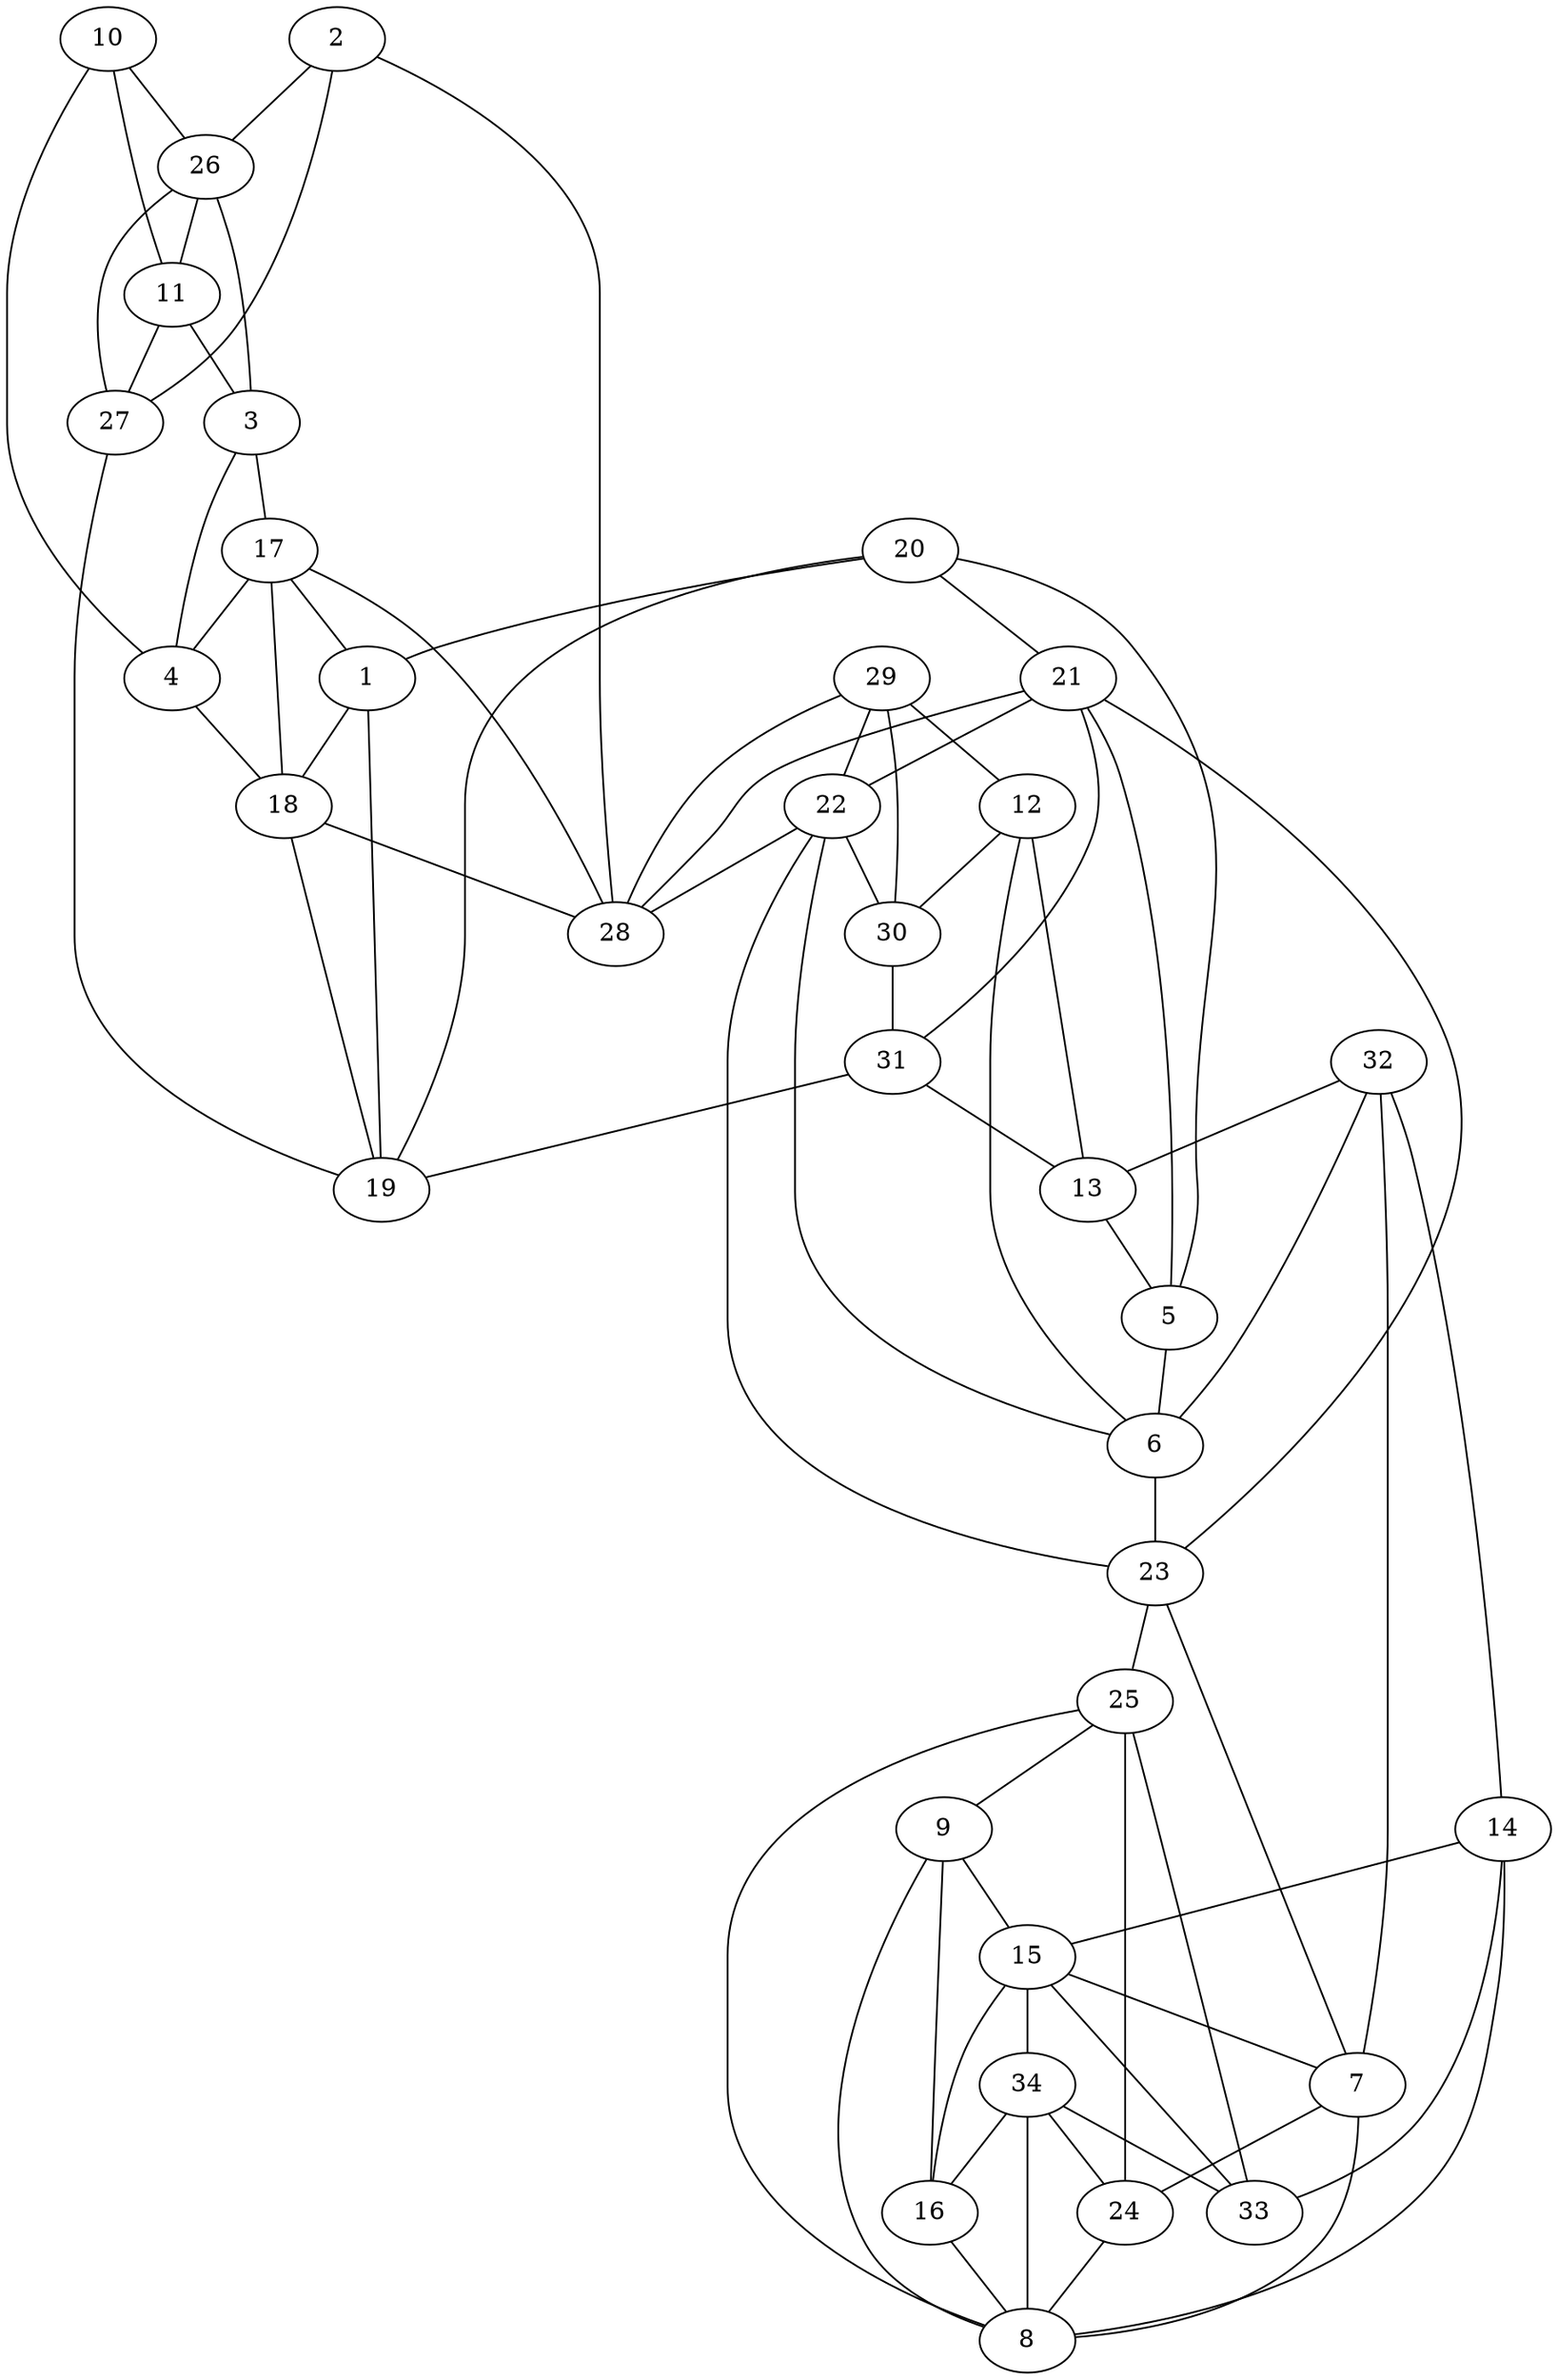 graph pdb1rgc {
	1	 [aaLength=17,
		sequence=SSDVSTAQAAGYKLHED,
		type=0];
	18	 [aaLength=4,
		sequence=SSSD,
		type=2];
	1 -- 18	 [distance0="12.25799",
		frequency=1,
		type0=1];
	19	 [aaLength=4,
		sequence=HEDG,
		type=2];
	1 -- 19	 [distance0="17.38882",
		frequency=1,
		type0=2];
	2	 [aaLength=17,
		sequence=SSDVSTAQAAGYKLHED,
		type=0];
	26	 [aaLength=4,
		sequence=CGSN,
		type=2];
	2 -- 26	 [distance0="17.36577",
		frequency=1,
		type0=2];
	27	 [aaLength=4,
		sequence=SSSD,
		type=2];
	2 -- 27	 [distance0="12.06956",
		frequency=1,
		type0=1];
	28	 [aaLength=4,
		sequence=HEDG,
		type=2];
	2 -- 28	 [distance0="17.41278",
		distance1="0.0",
		frequency=2,
		type0=3,
		type1=5];
	3	 [aaLength=3,
		sequence=YTC,
		type=1];
	17	 [aaLength=4,
		sequence=CGSN,
		type=2];
	3 -- 17	 [distance0="0.0",
		frequency=1,
		type0=5];
	4	 [aaLength=4,
		sequence=NCYS,
		type=1];
	3 -- 4	 [distance0="5.0",
		frequency=1,
		type0=2];
	4 -- 18	 [distance0="0.0",
		frequency=1,
		type0=5];
	5	 [aaLength=4,
		sequence=PHKY,
		type=1];
	6	 [aaLength=8,
		sequence=PYYEWPIL,
		type=1];
	5 -- 6	 [distance0="16.0",
		frequency=1,
		type0=2];
	21	 [aaLength=4,
		sequence=NYEG,
		type=2];
	5 -- 21	 [distance0="1.0",
		frequency=1,
		type0=4];
	23	 [aaLength=4,
		sequence=LSSG,
		type=2];
	6 -- 23	 [distance0="0.0",
		frequency=1,
		type0=5];
	7	 [aaLength=6,
		sequence=DRVVFN,
		type=1];
	8	 [aaLength=7,
		sequence=QLAGVIT,
		type=1];
	7 -- 8	 [distance0="9.0",
		frequency=1,
		type0=2];
	24	 [aaLength=4,
		sequence=NENN,
		type=2];
	7 -- 24	 [distance0="0.0",
		frequency=1,
		type0=5];
	25	 [aaLength=4,
		sequence=HTGA,
		type=2];
	8 -- 25	 [distance0="0.0",
		frequency=1,
		type0=5];
	9	 [aaLength=4,
		sequence=FVEC,
		type=1];
	9 -- 8	 [distance0="15.0",
		frequency=1,
		type0=2];
	15	 [aaLength=7,
		sequence=QLAGVIT,
		type=1];
	9 -- 15	 [distance0="15.0",
		frequency=1,
		type0=3];
	16	 [aaLength=4,
		sequence=FVEC,
		type=1];
	9 -- 16	 [distance0="0.0",
		frequency=1,
		type0=1];
	10	 [aaLength=3,
		sequence=YTC,
		type=1];
	10 -- 4	 [distance0="5.0",
		frequency=1,
		type0=2];
	11	 [aaLength=4,
		sequence=NCYS,
		type=1];
	10 -- 11	 [distance0="5.0",
		frequency=1,
		type0=3];
	10 -- 26	 [distance0="0.0",
		frequency=1,
		type0=5];
	11 -- 3	 [distance0="5.0",
		frequency=1,
		type0=2];
	11 -- 27	 [distance0="0.0",
		frequency=1,
		type0=5];
	12	 [aaLength=4,
		sequence=PHKY,
		type=1];
	12 -- 6	 [distance0="16.0",
		frequency=1,
		type0=2];
	13	 [aaLength=8,
		sequence=PYYEWPIL,
		type=1];
	12 -- 13	 [distance0="16.0",
		frequency=1,
		type0=3];
	30	 [aaLength=4,
		sequence=NYEG,
		type=2];
	12 -- 30	 [distance0="1.0",
		frequency=1,
		type0=4];
	13 -- 5	 [distance0="16.0",
		frequency=1,
		type0=2];
	14	 [aaLength=6,
		sequence=DRVVFN,
		type=1];
	14 -- 8	 [distance0="9.0",
		frequency=1,
		type0=2];
	14 -- 15	 [distance0="9.0",
		frequency=1,
		type0=3];
	33	 [aaLength=4,
		sequence=NENN,
		type=2];
	14 -- 33	 [distance0="0.0",
		frequency=1,
		type0=5];
	15 -- 7	 [distance0="9.0",
		frequency=1,
		type0=2];
	34	 [aaLength=4,
		sequence=HTGA,
		type=2];
	15 -- 34	 [distance0="0.0",
		frequency=1,
		type0=5];
	16 -- 8	 [distance0="15.0",
		frequency=1,
		type0=2];
	16 -- 15	 [distance0="15.0",
		frequency=1,
		type0=3];
	17 -- 1	 [distance0="17.72405",
		frequency=1,
		type0=2];
	17 -- 4	 [distance0="0.0",
		frequency=1,
		type0=5];
	17 -- 18	 [distance0="9.488407",
		frequency=1,
		type0=1];
	17 -- 28	 [distance0="33.76059",
		frequency=1,
		type0=3];
	18 -- 19	 [distance0="11.0",
		frequency=1,
		type0=4];
	18 -- 28	 [distance0="24.50847",
		frequency=1,
		type0=3];
	20	 [aaLength=4,
		sequence=GSNS,
		type=2];
	20 -- 1	 [distance0="25.43874",
		frequency=1,
		type0=3];
	20 -- 5	 [distance0="1.0",
		frequency=1,
		type0=4];
	20 -- 19	 [distance0="16.14084",
		frequency=1,
		type0=1];
	20 -- 21	 [distance0="22.4301",
		frequency=1,
		type0=2];
	22	 [aaLength=3,
		sequence=FDF,
		type=2];
	21 -- 22	 [distance0="10.15479",
		distance1="0.0",
		frequency=2,
		type0=1,
		type1=5];
	21 -- 28	 [distance0="19.03474",
		frequency=1,
		type0=3];
	22 -- 6	 [distance0="4.0",
		frequency=1,
		type0=4];
	22 -- 28	 [distance0="22.62329",
		frequency=1,
		type0=3];
	22 -- 30	 [distance0="19.1992",
		frequency=1,
		type0=2];
	23 -- 7	 [distance0="10.0",
		frequency=1,
		type0=4];
	23 -- 21	 [distance0="26.52167",
		frequency=1,
		type0=1];
	23 -- 22	 [distance0="27.25576",
		frequency=1,
		type0=2];
	23 -- 25	 [distance0="30.33484",
		frequency=1,
		type0=3];
	24 -- 8	 [distance0="0.0",
		frequency=1,
		type0=5];
	25 -- 9	 [distance0="4.0",
		frequency=1,
		type0=4];
	25 -- 24	 [distance0="24.62886",
		frequency=1,
		type0=1];
	25 -- 33	 [distance0="24.99627",
		frequency=1,
		type0=2];
	26 -- 3	 [distance0="26.06844",
		frequency=1,
		type0=3];
	26 -- 11	 [distance0="0.0",
		frequency=1,
		type0=5];
	26 -- 27	 [distance0="9.30073",
		frequency=1,
		type0=1];
	27 -- 19	 [distance0="25.45681",
		frequency=1,
		type0=3];
	29	 [aaLength=4,
		sequence=GSNS,
		type=2];
	29 -- 12	 [distance0="1.0",
		frequency=1,
		type0=4];
	29 -- 22	 [distance0="23.37231",
		frequency=1,
		type0=3];
	29 -- 28	 [distance0="16.16429",
		frequency=1,
		type0=1];
	29 -- 30	 [distance0="22.75212",
		frequency=1,
		type0=2];
	31	 [aaLength=3,
		sequence=FDF,
		type=2];
	30 -- 31	 [distance0="10.08124",
		distance1="0.0",
		frequency=2,
		type0=1,
		type1=5];
	31 -- 13	 [distance0="4.0",
		frequency=1,
		type0=4];
	31 -- 19	 [distance0="23.39445",
		frequency=1,
		type0=3];
	31 -- 21	 [distance0="20.05343",
		frequency=1,
		type0=2];
	32	 [aaLength=4,
		sequence=LSSG,
		type=2];
	32 -- 6	 [distance0="22.35241",
		frequency=1,
		type0=1];
	32 -- 7	 [distance0="25.42893",
		frequency=1,
		type0=3];
	32 -- 13	 [distance0="22.35241",
		frequency=1,
		type0=2];
	32 -- 14	 [distance0="10.0",
		frequency=1,
		type0=4];
	33 -- 15	 [distance0="0.0",
		frequency=1,
		type0=5];
	34 -- 8	 [distance0="26.70613",
		frequency=1,
		type0=3];
	34 -- 16	 [distance0="4.0",
		frequency=1,
		type0=4];
	34 -- 24	 [distance0="24.63551",
		frequency=1,
		type0=2];
	34 -- 33	 [distance0="24.36546",
		frequency=1,
		type0=1];
}
